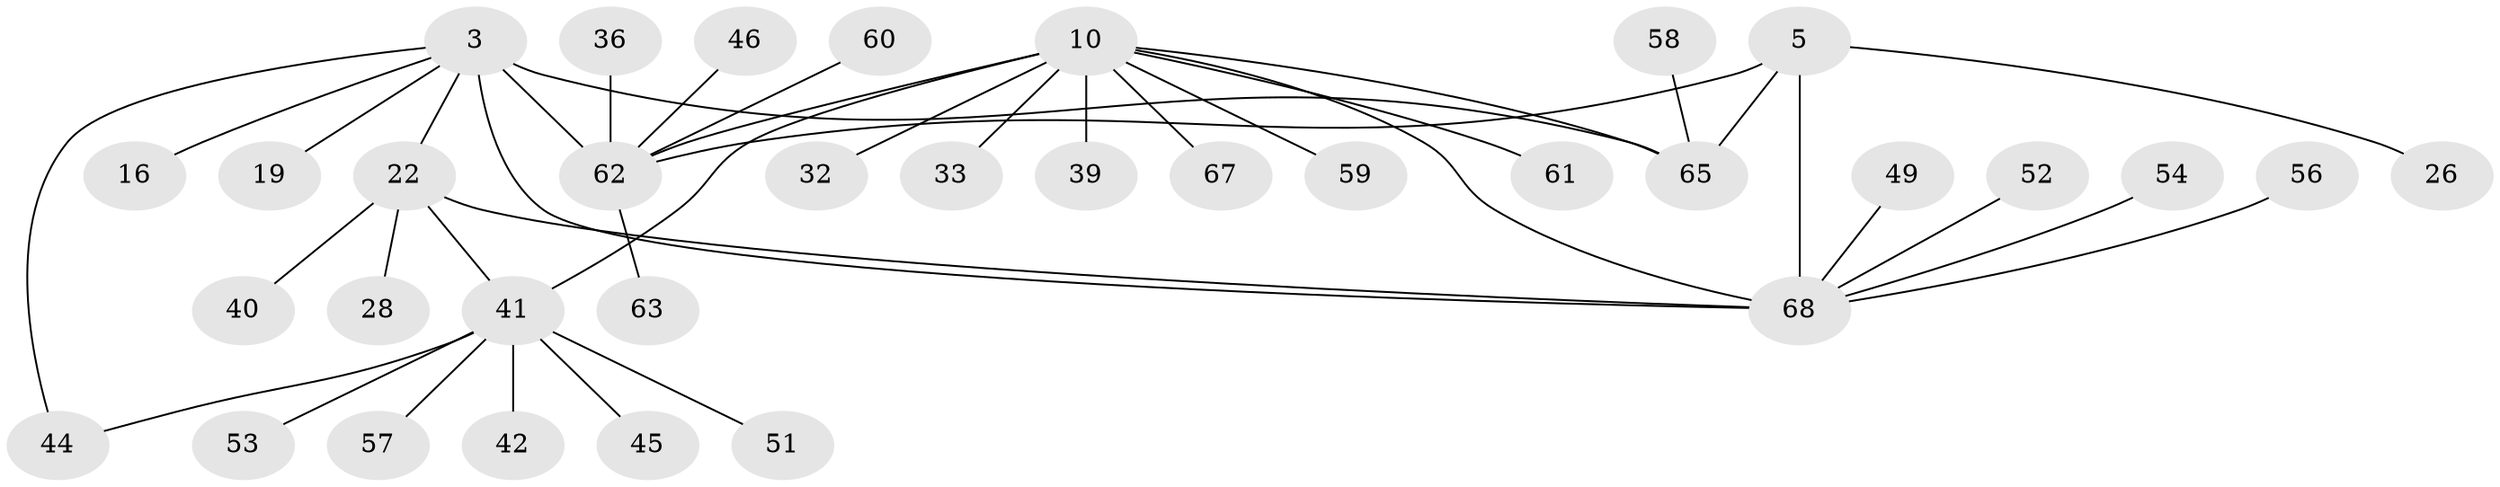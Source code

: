 // original degree distribution, {7: 0.029411764705882353, 8: 0.014705882352941176, 5: 0.04411764705882353, 4: 0.029411764705882353, 3: 0.058823529411764705, 14: 0.014705882352941176, 6: 0.04411764705882353, 12: 0.014705882352941176, 1: 0.5441176470588235, 2: 0.20588235294117646}
// Generated by graph-tools (version 1.1) at 2025/55/03/09/25 04:55:20]
// undirected, 34 vertices, 40 edges
graph export_dot {
graph [start="1"]
  node [color=gray90,style=filled];
  3 [super="+1"];
  5 [super="+4"];
  10 [super="+8"];
  16;
  19;
  22 [super="+15"];
  26 [super="+17"];
  28;
  32;
  33;
  36;
  39;
  40;
  41 [super="+38+13+29"];
  42;
  44;
  45;
  46;
  49 [super="+20"];
  51;
  52;
  53 [super="+48"];
  54;
  56;
  57;
  58;
  59;
  60 [super="+30"];
  61 [super="+34"];
  62 [super="+9+50"];
  63;
  65 [super="+12+37"];
  67;
  68 [super="+64+66+47"];
  3 -- 44;
  3 -- 62 [weight=4];
  3 -- 16;
  3 -- 19;
  3 -- 22;
  3 -- 68;
  3 -- 65;
  5 -- 26;
  5 -- 65;
  5 -- 62;
  5 -- 68 [weight=2];
  10 -- 32;
  10 -- 33;
  10 -- 67;
  10 -- 61;
  10 -- 39;
  10 -- 59;
  10 -- 62 [weight=2];
  10 -- 65 [weight=2];
  10 -- 41 [weight=2];
  10 -- 68;
  22 -- 40;
  22 -- 28;
  22 -- 41 [weight=2];
  22 -- 68 [weight=2];
  36 -- 62;
  41 -- 42;
  41 -- 44;
  41 -- 45;
  41 -- 51;
  41 -- 53;
  41 -- 57;
  46 -- 62;
  49 -- 68;
  52 -- 68;
  54 -- 68;
  56 -- 68;
  58 -- 65;
  60 -- 62;
  62 -- 63;
}
